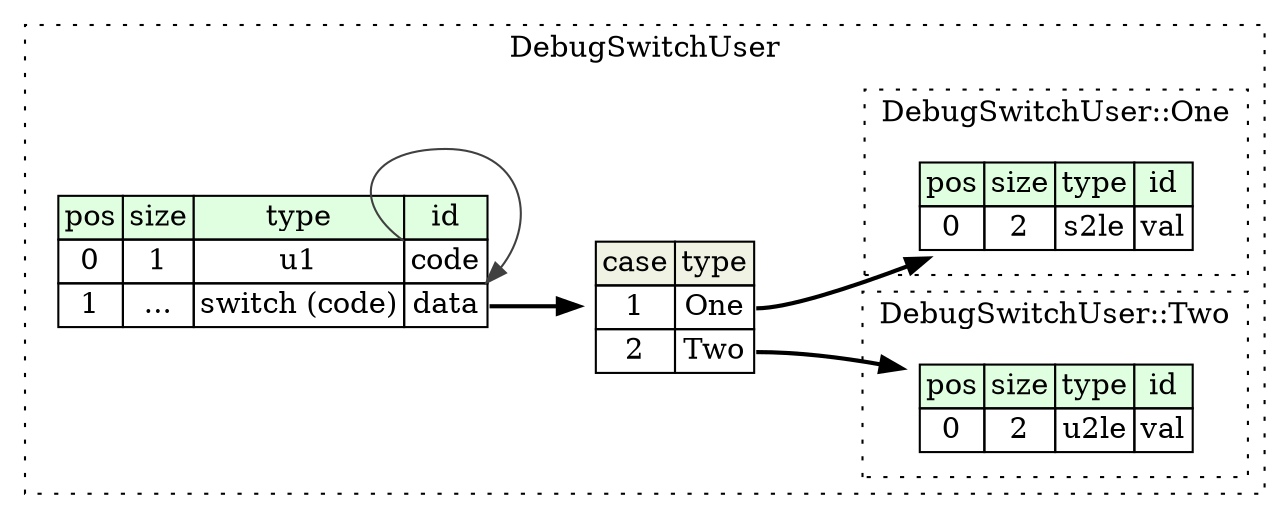 digraph {
	rankdir=LR;
	node [shape=plaintext];
	subgraph cluster__debug_switch_user {
		label="DebugSwitchUser";
		graph[style=dotted];

		debug_switch_user__seq [label=<<TABLE BORDER="0" CELLBORDER="1" CELLSPACING="0">
			<TR><TD BGCOLOR="#E0FFE0">pos</TD><TD BGCOLOR="#E0FFE0">size</TD><TD BGCOLOR="#E0FFE0">type</TD><TD BGCOLOR="#E0FFE0">id</TD></TR>
			<TR><TD PORT="code_pos">0</TD><TD PORT="code_size">1</TD><TD>u1</TD><TD PORT="code_type">code</TD></TR>
			<TR><TD PORT="data_pos">1</TD><TD PORT="data_size">...</TD><TD>switch (code)</TD><TD PORT="data_type">data</TD></TR>
		</TABLE>>];
debug_switch_user__seq_data_switch [label=<<TABLE BORDER="0" CELLBORDER="1" CELLSPACING="0">
	<TR><TD BGCOLOR="#F0F2E4">case</TD><TD BGCOLOR="#F0F2E4">type</TD></TR>
	<TR><TD>1</TD><TD PORT="case0">One</TD></TR>
	<TR><TD>2</TD><TD PORT="case1">Two</TD></TR>
</TABLE>>];
		subgraph cluster__one {
			label="DebugSwitchUser::One";
			graph[style=dotted];

			one__seq [label=<<TABLE BORDER="0" CELLBORDER="1" CELLSPACING="0">
				<TR><TD BGCOLOR="#E0FFE0">pos</TD><TD BGCOLOR="#E0FFE0">size</TD><TD BGCOLOR="#E0FFE0">type</TD><TD BGCOLOR="#E0FFE0">id</TD></TR>
				<TR><TD PORT="val_pos">0</TD><TD PORT="val_size">2</TD><TD>s2le</TD><TD PORT="val_type">val</TD></TR>
			</TABLE>>];
		}
		subgraph cluster__two {
			label="DebugSwitchUser::Two";
			graph[style=dotted];

			two__seq [label=<<TABLE BORDER="0" CELLBORDER="1" CELLSPACING="0">
				<TR><TD BGCOLOR="#E0FFE0">pos</TD><TD BGCOLOR="#E0FFE0">size</TD><TD BGCOLOR="#E0FFE0">type</TD><TD BGCOLOR="#E0FFE0">id</TD></TR>
				<TR><TD PORT="val_pos">0</TD><TD PORT="val_size">2</TD><TD>u2le</TD><TD PORT="val_type">val</TD></TR>
			</TABLE>>];
		}
	}
	debug_switch_user__seq:data_type -> debug_switch_user__seq_data_switch [style=bold];
	debug_switch_user__seq_data_switch:case0 -> one__seq [style=bold];
	debug_switch_user__seq_data_switch:case1 -> two__seq [style=bold];
	debug_switch_user__seq:code_type -> debug_switch_user__seq:data_type [color="#404040"];
}
